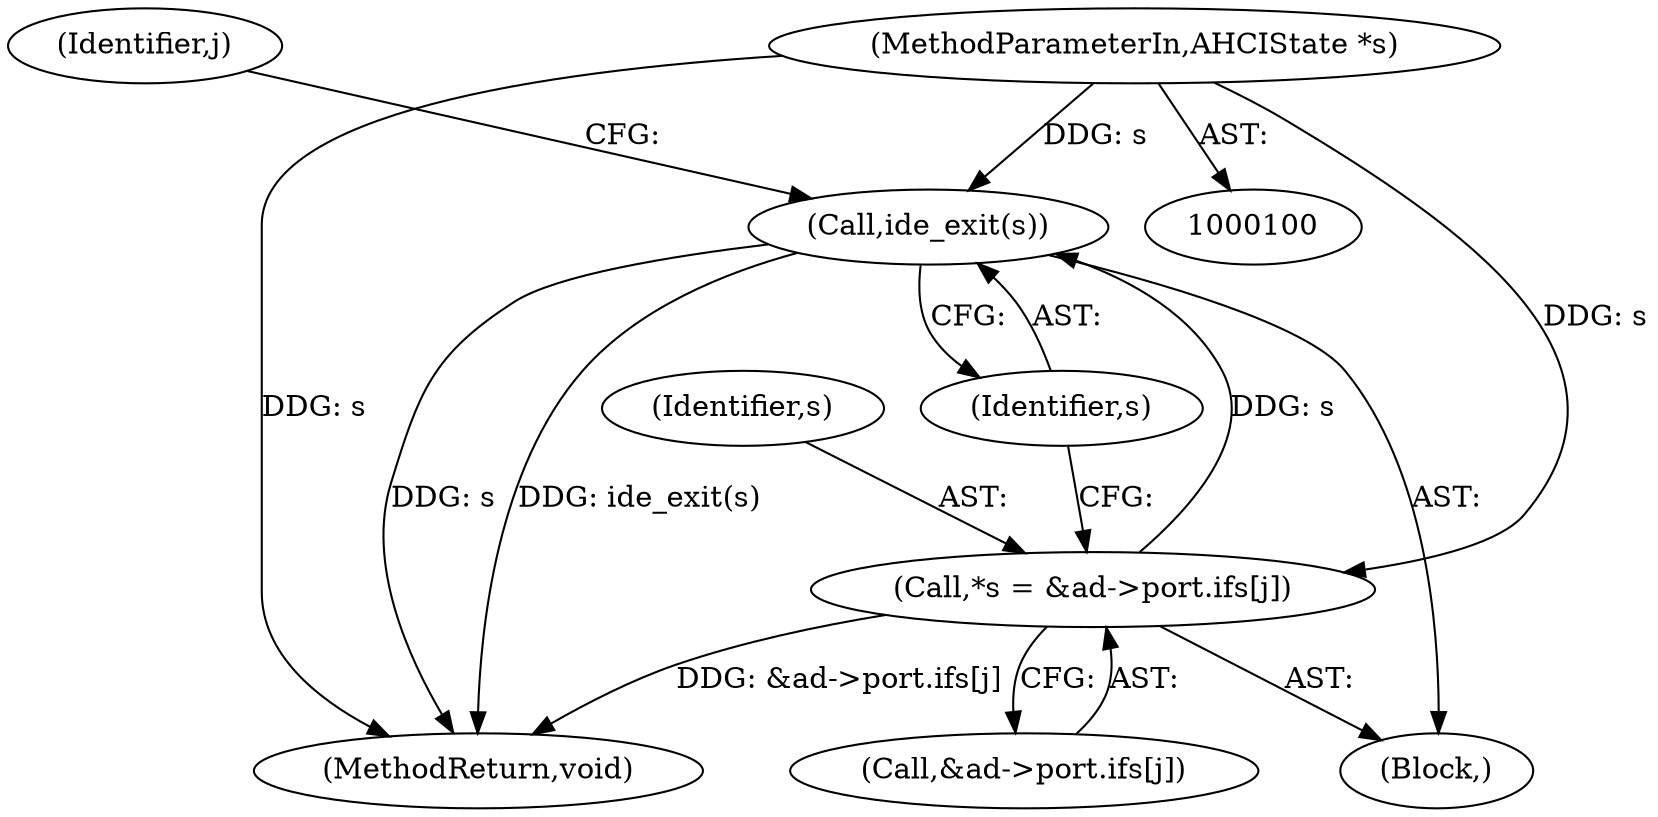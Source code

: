 digraph "0_qemu_d68f0f778e7f4fbd674627274267f269e40f0b04@pointer" {
"1000147" [label="(Call,ide_exit(s))"];
"1000137" [label="(Call,*s = &ad->port.ifs[j])"];
"1000101" [label="(MethodParameterIn,AHCIState *s)"];
"1000135" [label="(Block,)"];
"1000148" [label="(Identifier,s)"];
"1000134" [label="(Identifier,j)"];
"1000101" [label="(MethodParameterIn,AHCIState *s)"];
"1000138" [label="(Identifier,s)"];
"1000153" [label="(MethodReturn,void)"];
"1000147" [label="(Call,ide_exit(s))"];
"1000139" [label="(Call,&ad->port.ifs[j])"];
"1000137" [label="(Call,*s = &ad->port.ifs[j])"];
"1000147" -> "1000135"  [label="AST: "];
"1000147" -> "1000148"  [label="CFG: "];
"1000148" -> "1000147"  [label="AST: "];
"1000134" -> "1000147"  [label="CFG: "];
"1000147" -> "1000153"  [label="DDG: s"];
"1000147" -> "1000153"  [label="DDG: ide_exit(s)"];
"1000137" -> "1000147"  [label="DDG: s"];
"1000101" -> "1000147"  [label="DDG: s"];
"1000137" -> "1000135"  [label="AST: "];
"1000137" -> "1000139"  [label="CFG: "];
"1000138" -> "1000137"  [label="AST: "];
"1000139" -> "1000137"  [label="AST: "];
"1000148" -> "1000137"  [label="CFG: "];
"1000137" -> "1000153"  [label="DDG: &ad->port.ifs[j]"];
"1000101" -> "1000137"  [label="DDG: s"];
"1000101" -> "1000100"  [label="AST: "];
"1000101" -> "1000153"  [label="DDG: s"];
}
